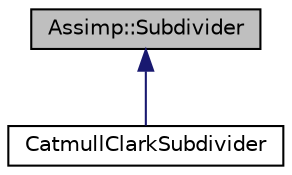 digraph "Assimp::Subdivider"
{
  edge [fontname="Helvetica",fontsize="10",labelfontname="Helvetica",labelfontsize="10"];
  node [fontname="Helvetica",fontsize="10",shape=record];
  Node1 [label="Assimp::Subdivider",height=0.2,width=0.4,color="black", fillcolor="grey75", style="filled", fontcolor="black"];
  Node1 -> Node2 [dir="back",color="midnightblue",fontsize="10",style="solid",fontname="Helvetica"];
  Node2 [label="CatmullClarkSubdivider",height=0.2,width=0.4,color="black", fillcolor="white", style="filled",URL="$class_catmull_clark_subdivider.html"];
}
